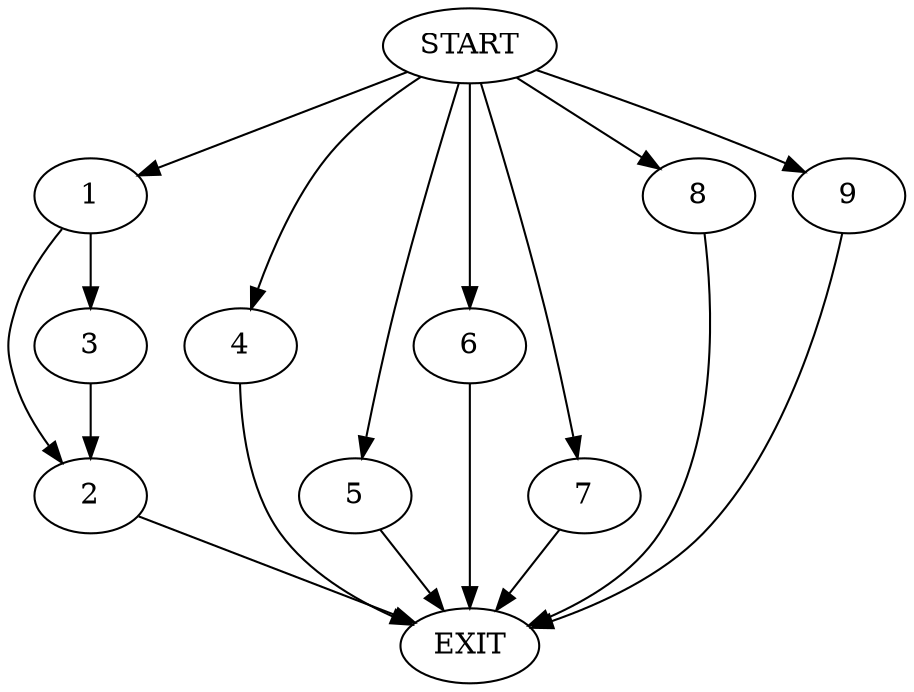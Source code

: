 digraph {
0 [label="START"]
10 [label="EXIT"]
0 -> 1
1 -> 2
1 -> 3
2 -> 10
3 -> 2
0 -> 4
4 -> 10
0 -> 5
5 -> 10
0 -> 6
6 -> 10
0 -> 7
7 -> 10
0 -> 8
8 -> 10
0 -> 9
9 -> 10
}

